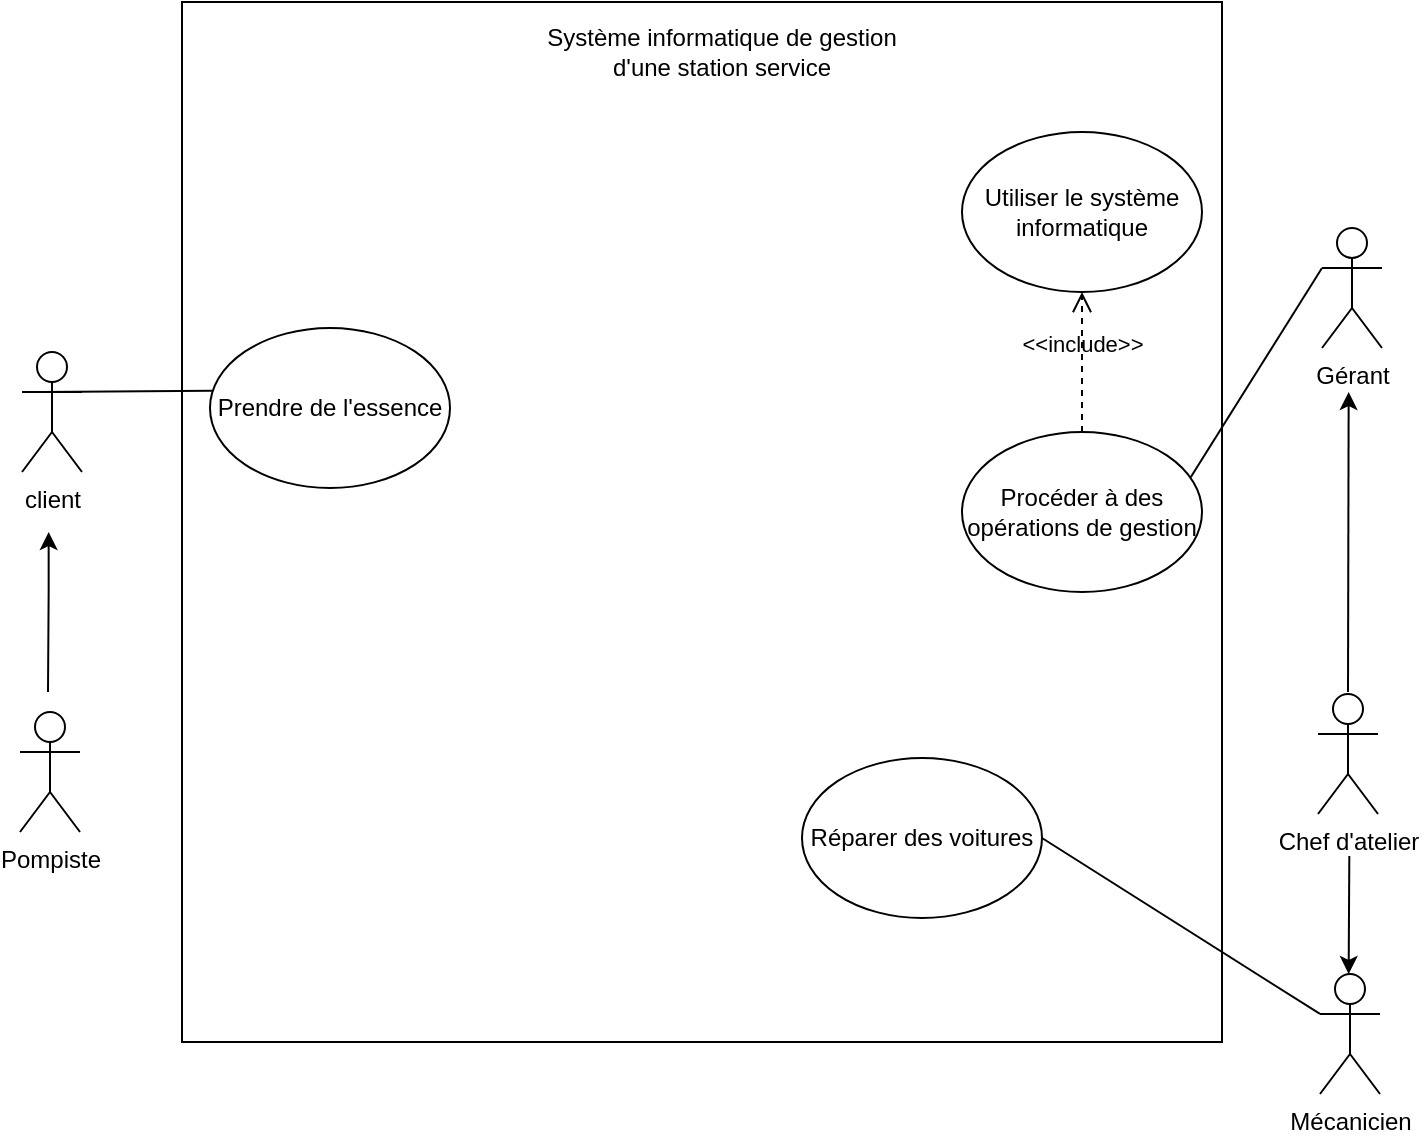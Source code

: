 <mxfile version="15.5.5" type="github">
  <diagram name="Page-1" id="e7e014a7-5840-1c2e-5031-d8a46d1fe8dd">
    <mxGraphModel dx="905" dy="620" grid="1" gridSize="10" guides="1" tooltips="1" connect="1" arrows="1" fold="1" page="1" pageScale="1" pageWidth="1169" pageHeight="826" background="none" math="0" shadow="0">
      <root>
        <mxCell id="0" />
        <mxCell id="1" parent="0" />
        <mxCell id="GHEJGpGIaFlSqsoAr07B-62" value="" style="whiteSpace=wrap;html=1;aspect=fixed;" vertex="1" parent="1">
          <mxGeometry x="200" y="75" width="520" height="520" as="geometry" />
        </mxCell>
        <mxCell id="GHEJGpGIaFlSqsoAr07B-41" value="client" style="shape=umlActor;verticalLabelPosition=bottom;verticalAlign=top;html=1;outlineConnect=0;" vertex="1" parent="1">
          <mxGeometry x="120" y="250" width="30" height="60" as="geometry" />
        </mxCell>
        <mxCell id="GHEJGpGIaFlSqsoAr07B-42" value="Prendre de l&#39;essence" style="ellipse;whiteSpace=wrap;html=1;" vertex="1" parent="1">
          <mxGeometry x="214" y="238" width="120" height="80" as="geometry" />
        </mxCell>
        <mxCell id="GHEJGpGIaFlSqsoAr07B-46" value="" style="endArrow=none;html=1;rounded=0;entryX=0.008;entryY=0.392;entryDx=0;entryDy=0;entryPerimeter=0;" edge="1" parent="1" target="GHEJGpGIaFlSqsoAr07B-42">
          <mxGeometry width="50" height="50" relative="1" as="geometry">
            <mxPoint x="130" y="270" as="sourcePoint" />
            <mxPoint x="210" y="270" as="targetPoint" />
          </mxGeometry>
        </mxCell>
        <mxCell id="GHEJGpGIaFlSqsoAr07B-53" value="Pompiste" style="shape=umlActor;verticalLabelPosition=bottom;verticalAlign=top;html=1;outlineConnect=0;" vertex="1" parent="1">
          <mxGeometry x="119" y="430" width="30" height="60" as="geometry" />
        </mxCell>
        <mxCell id="GHEJGpGIaFlSqsoAr07B-55" value="" style="endArrow=classic;html=1;rounded=0;" edge="1" parent="1">
          <mxGeometry width="50" height="50" relative="1" as="geometry">
            <mxPoint x="133" y="420" as="sourcePoint" />
            <mxPoint x="133.33" y="340" as="targetPoint" />
            <Array as="points">
              <mxPoint x="133.33" y="370" />
            </Array>
          </mxGeometry>
        </mxCell>
        <mxCell id="GHEJGpGIaFlSqsoAr07B-56" value="Gérant" style="shape=umlActor;verticalLabelPosition=bottom;verticalAlign=top;html=1;outlineConnect=0;" vertex="1" parent="1">
          <mxGeometry x="770" y="188" width="30" height="60" as="geometry" />
        </mxCell>
        <mxCell id="GHEJGpGIaFlSqsoAr07B-58" value="Utiliser le système informatique" style="ellipse;whiteSpace=wrap;html=1;" vertex="1" parent="1">
          <mxGeometry x="590" y="140" width="120" height="80" as="geometry" />
        </mxCell>
        <mxCell id="GHEJGpGIaFlSqsoAr07B-59" value="Procéder à des opérations de gestion" style="ellipse;whiteSpace=wrap;html=1;" vertex="1" parent="1">
          <mxGeometry x="590" y="290" width="120" height="80" as="geometry" />
        </mxCell>
        <mxCell id="GHEJGpGIaFlSqsoAr07B-64" value="Chef d&#39;atelier" style="shape=umlActor;verticalLabelPosition=bottom;verticalAlign=top;html=1;outlineConnect=0;" vertex="1" parent="1">
          <mxGeometry x="768" y="421" width="30" height="60" as="geometry" />
        </mxCell>
        <mxCell id="GHEJGpGIaFlSqsoAr07B-66" value="" style="endArrow=classic;html=1;rounded=0;" edge="1" parent="1">
          <mxGeometry width="50" height="50" relative="1" as="geometry">
            <mxPoint x="783" y="420" as="sourcePoint" />
            <mxPoint x="783.33" y="270" as="targetPoint" />
          </mxGeometry>
        </mxCell>
        <mxCell id="GHEJGpGIaFlSqsoAr07B-68" value="Système informatique de gestion d&#39;une station service" style="text;html=1;strokeColor=none;fillColor=none;align=center;verticalAlign=middle;whiteSpace=wrap;rounded=0;" vertex="1" parent="1">
          <mxGeometry x="370" y="75" width="200" height="50" as="geometry" />
        </mxCell>
        <mxCell id="GHEJGpGIaFlSqsoAr07B-69" value="" style="endArrow=none;html=1;rounded=0;exitX=0;exitY=0.333;exitDx=0;exitDy=0;exitPerimeter=0;entryX=0.953;entryY=0.283;entryDx=0;entryDy=0;entryPerimeter=0;" edge="1" parent="1" source="GHEJGpGIaFlSqsoAr07B-56" target="GHEJGpGIaFlSqsoAr07B-59">
          <mxGeometry width="50" height="50" relative="1" as="geometry">
            <mxPoint x="770" y="190" as="sourcePoint" />
            <mxPoint x="690" y="200" as="targetPoint" />
          </mxGeometry>
        </mxCell>
        <mxCell id="GHEJGpGIaFlSqsoAr07B-70" value="&amp;lt;&amp;lt;include&amp;gt;&amp;gt;" style="endArrow=open;startArrow=none;endFill=0;startFill=0;endSize=8;html=1;verticalAlign=bottom;dashed=1;labelBackgroundColor=none;rounded=0;entryX=0.5;entryY=1;entryDx=0;entryDy=0;" edge="1" parent="1" source="GHEJGpGIaFlSqsoAr07B-59" target="GHEJGpGIaFlSqsoAr07B-58">
          <mxGeometry width="160" relative="1" as="geometry">
            <mxPoint x="649.33" y="260" as="sourcePoint" />
            <mxPoint x="649" y="230" as="targetPoint" />
          </mxGeometry>
        </mxCell>
        <mxCell id="GHEJGpGIaFlSqsoAr07B-89" value="" style="endArrow=classic;html=1;rounded=0;" edge="1" parent="1">
          <mxGeometry width="50" height="50" relative="1" as="geometry">
            <mxPoint x="783.66" y="502" as="sourcePoint" />
            <mxPoint x="783.33" y="561" as="targetPoint" />
          </mxGeometry>
        </mxCell>
        <mxCell id="GHEJGpGIaFlSqsoAr07B-90" value="&lt;div&gt;Mécanicien&lt;/div&gt;" style="shape=umlActor;verticalLabelPosition=bottom;verticalAlign=top;html=1;outlineConnect=0;" vertex="1" parent="1">
          <mxGeometry x="769" y="561" width="30" height="60" as="geometry" />
        </mxCell>
        <mxCell id="GHEJGpGIaFlSqsoAr07B-92" value="Réparer des voitures" style="ellipse;whiteSpace=wrap;html=1;" vertex="1" parent="1">
          <mxGeometry x="510" y="453" width="120" height="80" as="geometry" />
        </mxCell>
        <mxCell id="GHEJGpGIaFlSqsoAr07B-94" value="" style="endArrow=none;html=1;rounded=0;entryX=0;entryY=0.333;entryDx=0;entryDy=0;entryPerimeter=0;exitX=1;exitY=0.5;exitDx=0;exitDy=0;" edge="1" parent="1" source="GHEJGpGIaFlSqsoAr07B-92" target="GHEJGpGIaFlSqsoAr07B-90">
          <mxGeometry width="50" height="50" relative="1" as="geometry">
            <mxPoint x="730" y="860" as="sourcePoint" />
            <mxPoint x="780" y="810" as="targetPoint" />
          </mxGeometry>
        </mxCell>
      </root>
    </mxGraphModel>
  </diagram>
</mxfile>
